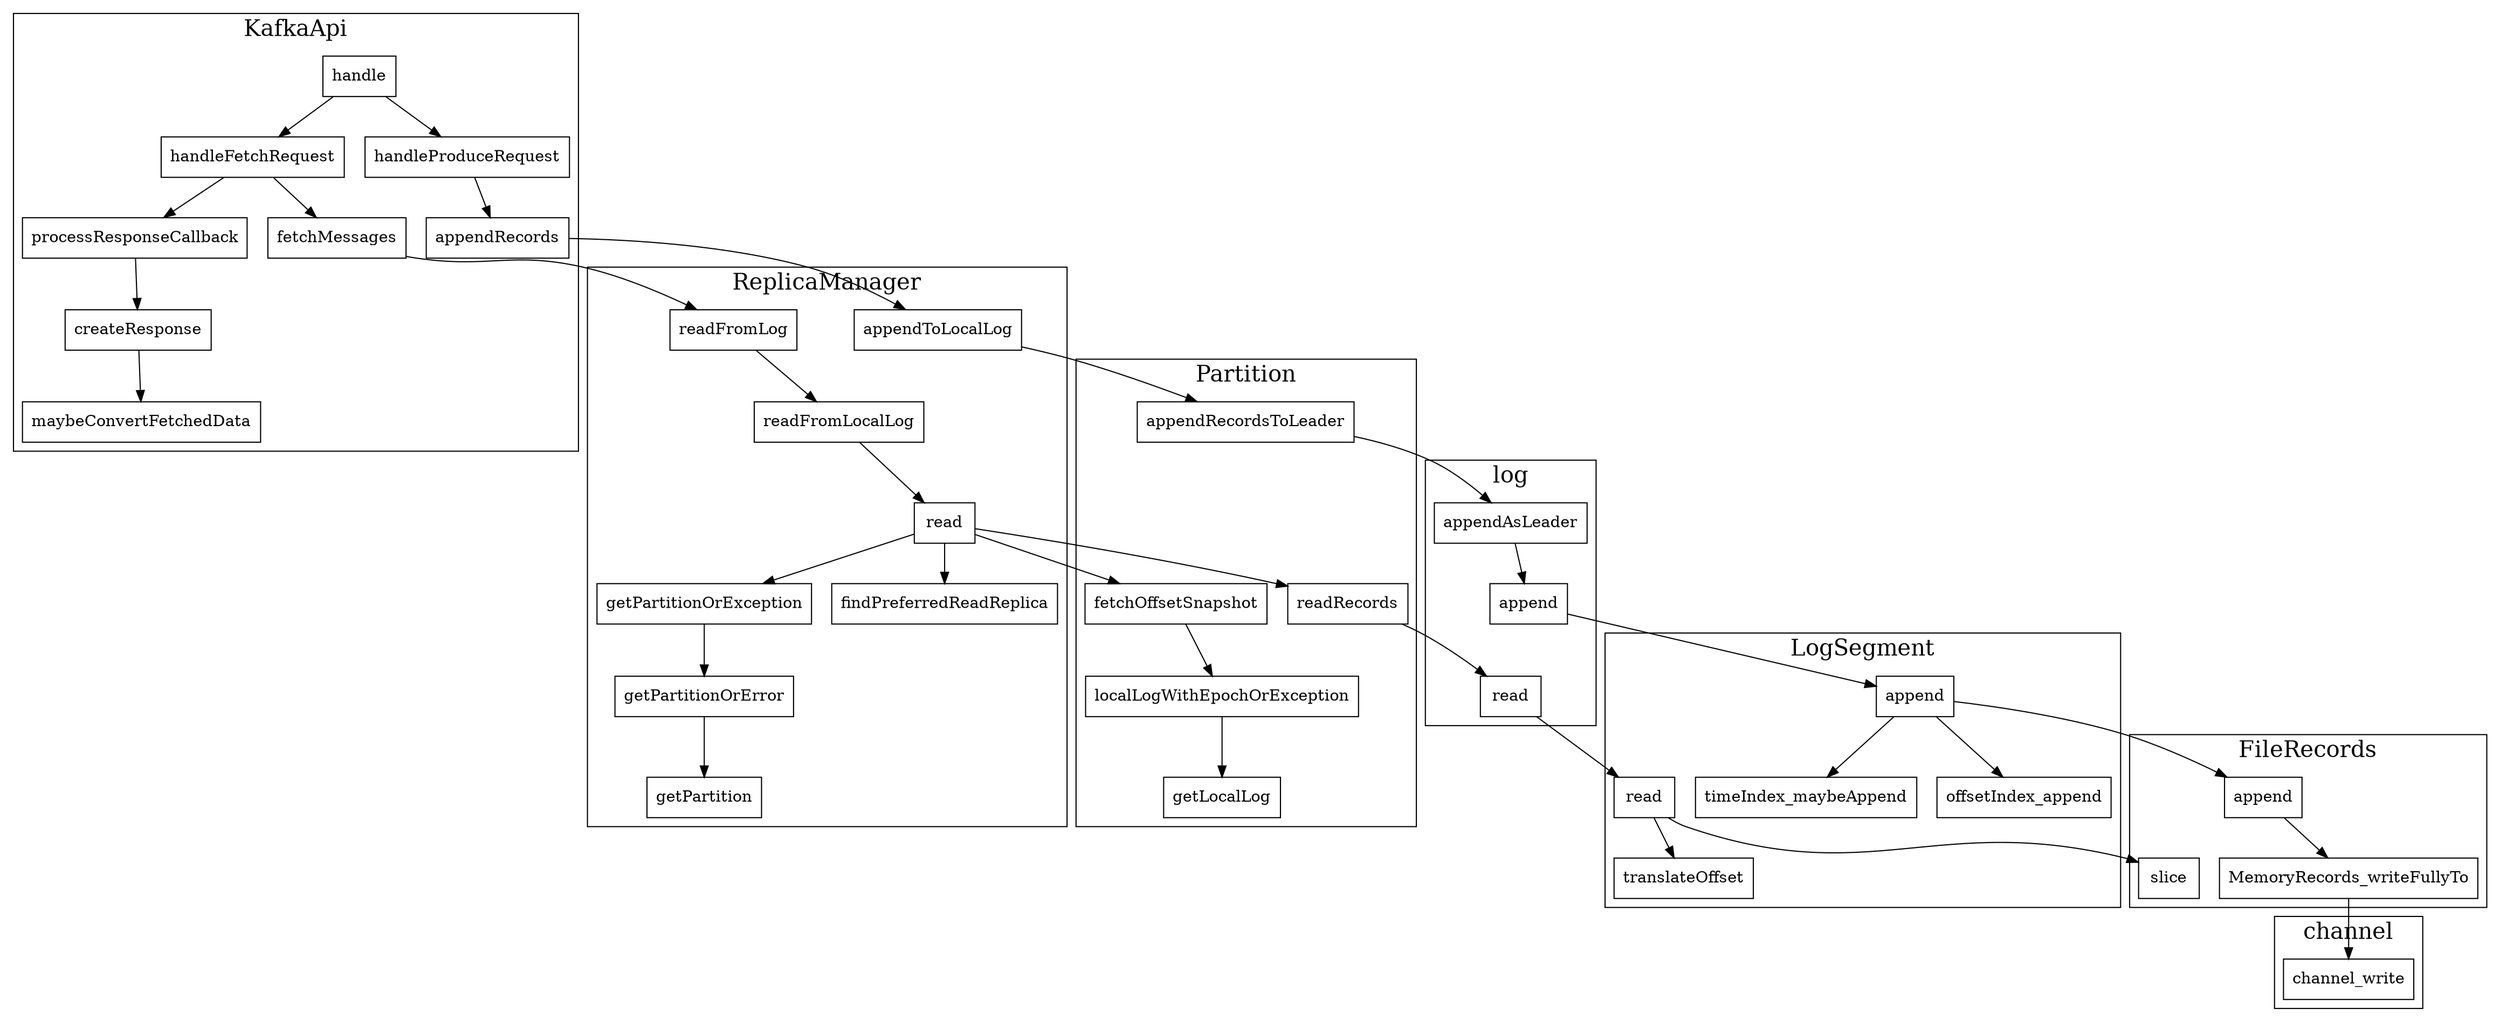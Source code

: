 digraph kafkaServer {
  node[shape=box];
  newrank=true;
  rankdir=TD;
  /*
  KafkaServer -> {
    BrokerState;
    LogManager;
    ReplicaManager;
    GroupCoordinator;
    KafkaController;
    KafkaScheduler;
    TransactionCoordinator;
    MetadataCache;
    QuotaManagers;
    KafkaZkClient;
  }*/
  subgraph cluster_KafkaApi {
    graph[label="KafkaApi";fontsize=20;];
    handle -> {
      handleProduceRequest;
      handleFetchRequest;
    }
    handleFetchRequest -> {
      fetchMessages;
      processResponseCallback;
    }
    processResponseCallback -> createResponse -> maybeConvertFetchedData;
    handleProduceRequest -> {
      appendRecords;
    }
  }
  subgraph cluster_channel {
    graph[label="channel";fontsize=20;];
    channel_write;
  }

  subgraph cluster_FileRecords {
    graph[label="FileRecords";fontsize=20;];
    FileRecords_append[label="append"];
    FileRecords_slice[label="slice"];
    FileRecords_append -> MemoryRecords_writeFullyTo -> channel_write;
  }
  subgraph cluster_Segment {
    graph[label="LogSegment";fontsize=20;];
    segment_append[shape="record";
      label="{{
        append
      }}";
    ];
    segment_append -> {
      FileRecords_append;
      timeIndex_maybeAppend;
      offsetIndex_append;
    }
    segment_read[label="read"];
    segment_read -> {
      FileRecords_slice;
      translateOffset;
    }
  }

  subgraph cluster_log {
    graph[label="log";fontsize=20;];
    appendAsLeader -> append -> segment_append; 
    localLog_read[label="read"];
    localLog_read -> segment_read;
  }

  subgraph cluster_Partition {
    graph[label="Partition";fontsize=20;];
    appendRecordsToLeader -> appendAsLeader;
    partition_readRecords[label="readRecords"];
    partition_readRecords -> localLog_read;
    fetchOffsetSnapshot -> localLogWithEpochOrException -> getLocalLog;
  }

  subgraph cluster_ReplicaManager {
    graph[label="ReplicaManager";fontsize=20;];
    fetchMessages -> readFromLog -> readFromLocalLog -> read -> partition_readRecords;
    appendRecords -> appendToLocalLog -> appendRecordsToLeader;
    read -> {
      getPartitionOrException;
      findPreferredReadReplica;
      fetchOffsetSnapshot;
    }
    getPartitionOrException -> getPartitionOrError -> getPartition;
  }

}
